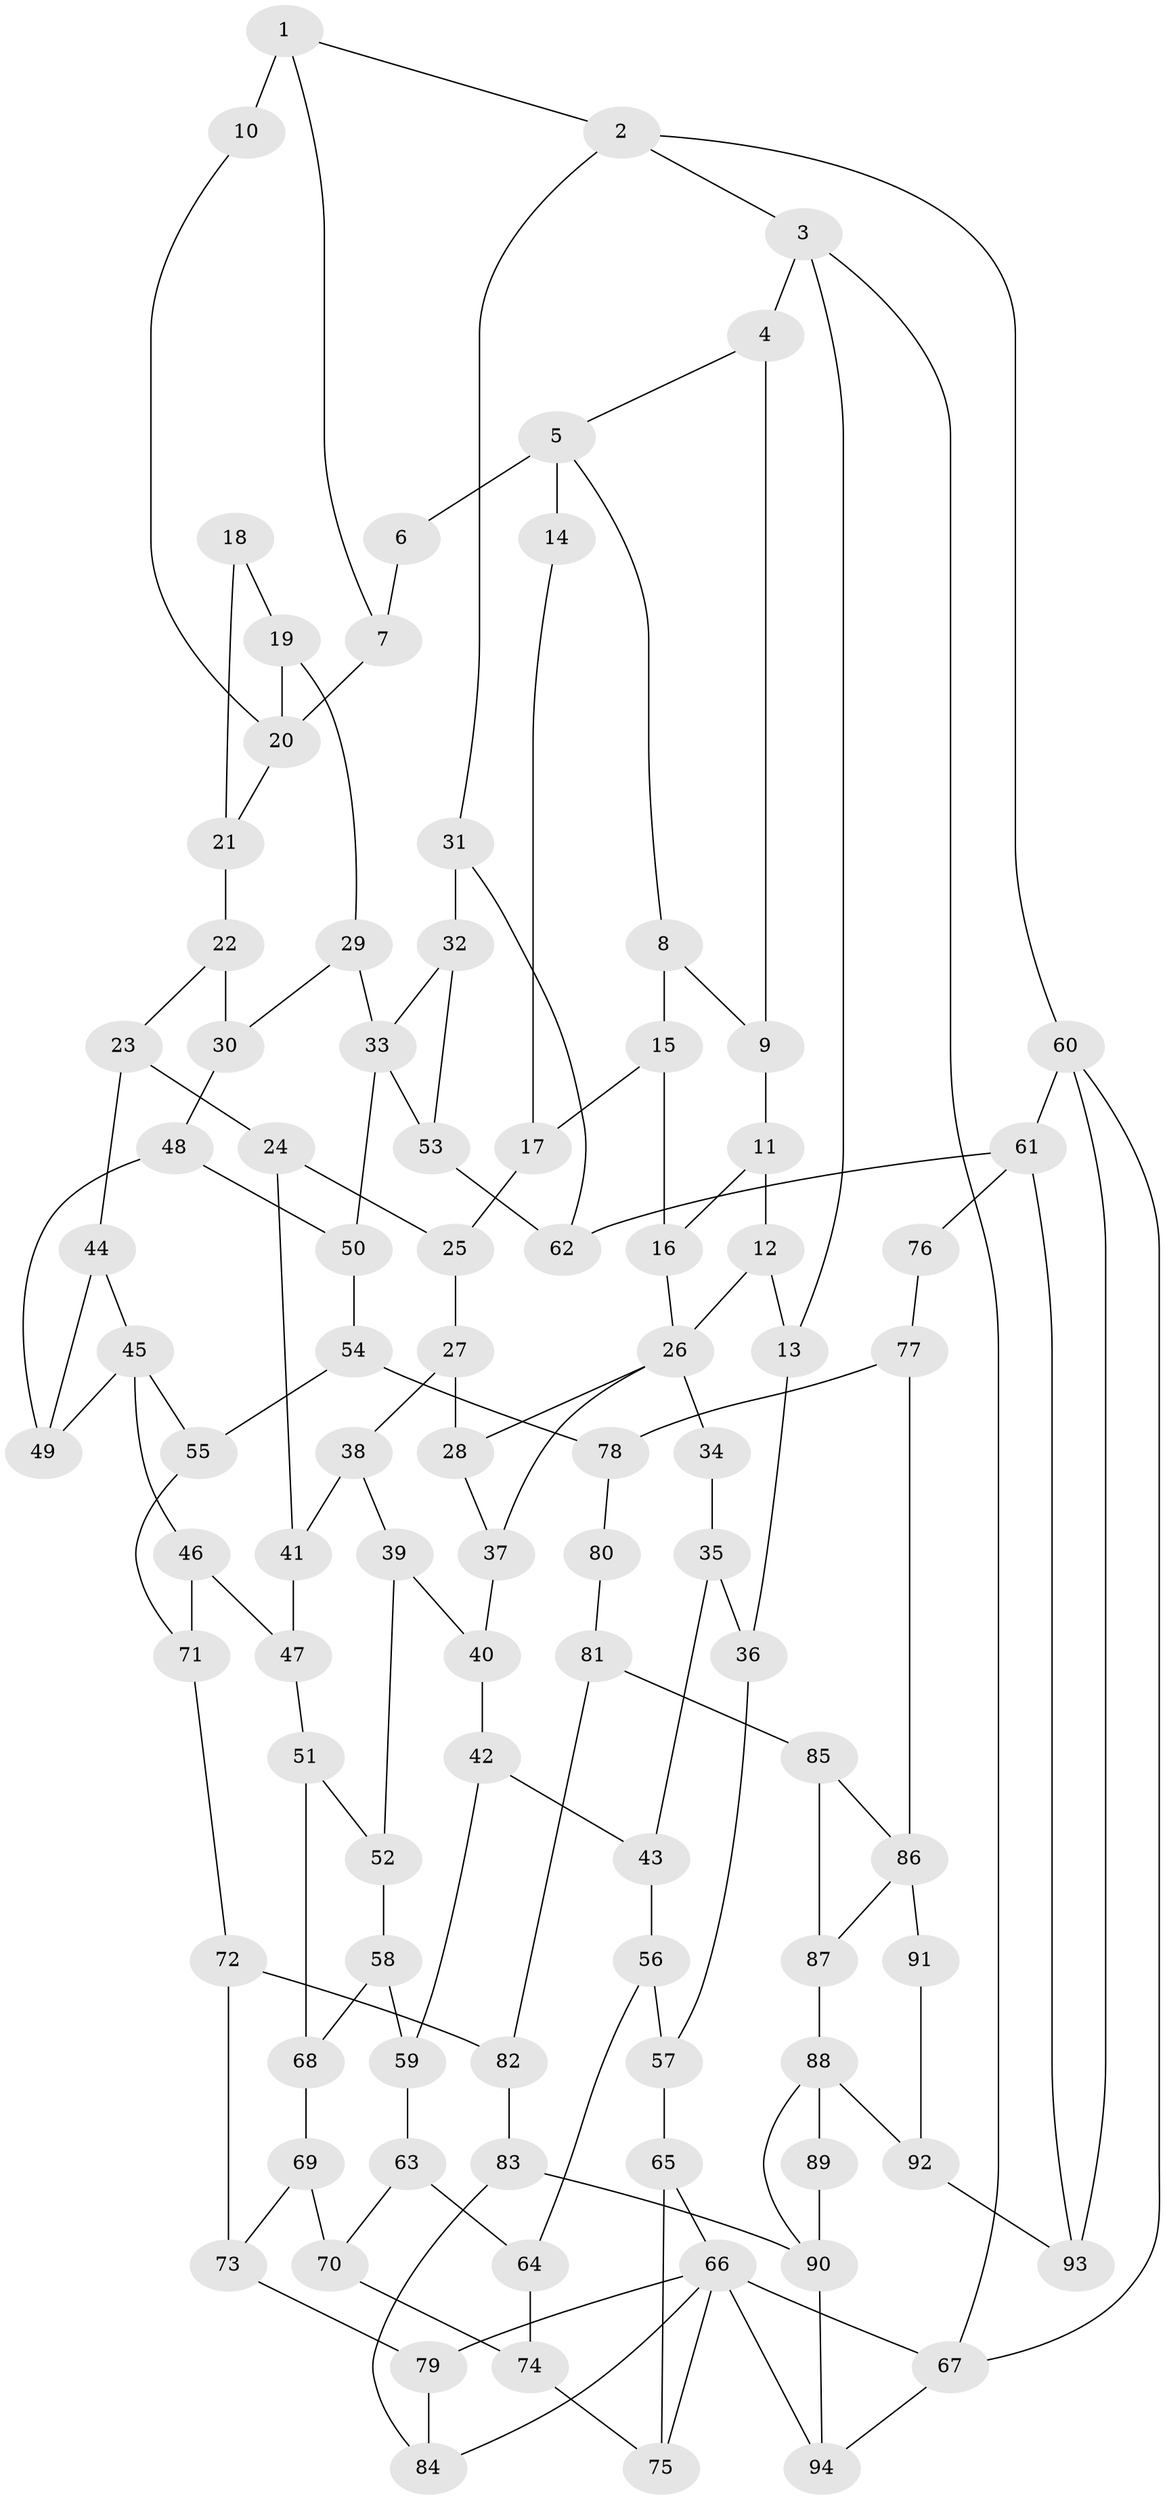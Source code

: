 // original degree distribution, {3: 0.029850746268656716, 6: 0.2537313432835821, 5: 0.47761194029850745, 4: 0.23880597014925373}
// Generated by graph-tools (version 1.1) at 2025/54/03/04/25 22:54:44]
// undirected, 94 vertices, 145 edges
graph export_dot {
  node [color=gray90,style=filled];
  1;
  2;
  3;
  4;
  5;
  6;
  7;
  8;
  9;
  10;
  11;
  12;
  13;
  14;
  15;
  16;
  17;
  18;
  19;
  20;
  21;
  22;
  23;
  24;
  25;
  26;
  27;
  28;
  29;
  30;
  31;
  32;
  33;
  34;
  35;
  36;
  37;
  38;
  39;
  40;
  41;
  42;
  43;
  44;
  45;
  46;
  47;
  48;
  49;
  50;
  51;
  52;
  53;
  54;
  55;
  56;
  57;
  58;
  59;
  60;
  61;
  62;
  63;
  64;
  65;
  66;
  67;
  68;
  69;
  70;
  71;
  72;
  73;
  74;
  75;
  76;
  77;
  78;
  79;
  80;
  81;
  82;
  83;
  84;
  85;
  86;
  87;
  88;
  89;
  90;
  91;
  92;
  93;
  94;
  1 -- 2 [weight=1.0];
  1 -- 7 [weight=1.0];
  1 -- 10 [weight=2.0];
  2 -- 3 [weight=1.0];
  2 -- 31 [weight=1.0];
  2 -- 60 [weight=1.0];
  3 -- 4 [weight=1.0];
  3 -- 13 [weight=1.0];
  3 -- 67 [weight=1.0];
  4 -- 5 [weight=1.0];
  4 -- 9 [weight=1.0];
  5 -- 6 [weight=2.0];
  5 -- 8 [weight=1.0];
  5 -- 14 [weight=2.0];
  6 -- 7 [weight=1.0];
  7 -- 20 [weight=1.0];
  8 -- 9 [weight=1.0];
  8 -- 15 [weight=1.0];
  9 -- 11 [weight=1.0];
  10 -- 20 [weight=1.0];
  11 -- 12 [weight=1.0];
  11 -- 16 [weight=1.0];
  12 -- 13 [weight=1.0];
  12 -- 26 [weight=1.0];
  13 -- 36 [weight=1.0];
  14 -- 17 [weight=1.0];
  15 -- 16 [weight=1.0];
  15 -- 17 [weight=1.0];
  16 -- 26 [weight=1.0];
  17 -- 25 [weight=1.0];
  18 -- 19 [weight=1.0];
  18 -- 21 [weight=1.0];
  19 -- 20 [weight=1.0];
  19 -- 29 [weight=1.0];
  20 -- 21 [weight=1.0];
  21 -- 22 [weight=1.0];
  22 -- 23 [weight=1.0];
  22 -- 30 [weight=1.0];
  23 -- 24 [weight=1.0];
  23 -- 44 [weight=1.0];
  24 -- 25 [weight=1.0];
  24 -- 41 [weight=1.0];
  25 -- 27 [weight=1.0];
  26 -- 28 [weight=1.0];
  26 -- 34 [weight=2.0];
  26 -- 37 [weight=1.0];
  27 -- 28 [weight=1.0];
  27 -- 38 [weight=1.0];
  28 -- 37 [weight=1.0];
  29 -- 30 [weight=1.0];
  29 -- 33 [weight=1.0];
  30 -- 48 [weight=1.0];
  31 -- 32 [weight=2.0];
  31 -- 62 [weight=1.0];
  32 -- 33 [weight=1.0];
  32 -- 53 [weight=2.0];
  33 -- 50 [weight=1.0];
  33 -- 53 [weight=2.0];
  34 -- 35 [weight=1.0];
  35 -- 36 [weight=1.0];
  35 -- 43 [weight=1.0];
  36 -- 57 [weight=1.0];
  37 -- 40 [weight=1.0];
  38 -- 39 [weight=1.0];
  38 -- 41 [weight=1.0];
  39 -- 40 [weight=1.0];
  39 -- 52 [weight=1.0];
  40 -- 42 [weight=1.0];
  41 -- 47 [weight=1.0];
  42 -- 43 [weight=1.0];
  42 -- 59 [weight=1.0];
  43 -- 56 [weight=1.0];
  44 -- 45 [weight=1.0];
  44 -- 49 [weight=1.0];
  45 -- 46 [weight=1.0];
  45 -- 49 [weight=1.0];
  45 -- 55 [weight=1.0];
  46 -- 47 [weight=1.0];
  46 -- 71 [weight=1.0];
  47 -- 51 [weight=1.0];
  48 -- 49 [weight=1.0];
  48 -- 50 [weight=1.0];
  50 -- 54 [weight=1.0];
  51 -- 52 [weight=1.0];
  51 -- 68 [weight=1.0];
  52 -- 58 [weight=1.0];
  53 -- 62 [weight=2.0];
  54 -- 55 [weight=1.0];
  54 -- 78 [weight=1.0];
  55 -- 71 [weight=1.0];
  56 -- 57 [weight=1.0];
  56 -- 64 [weight=1.0];
  57 -- 65 [weight=1.0];
  58 -- 59 [weight=1.0];
  58 -- 68 [weight=1.0];
  59 -- 63 [weight=1.0];
  60 -- 61 [weight=1.0];
  60 -- 67 [weight=1.0];
  60 -- 93 [weight=1.0];
  61 -- 62 [weight=2.0];
  61 -- 76 [weight=2.0];
  61 -- 93 [weight=1.0];
  63 -- 64 [weight=1.0];
  63 -- 70 [weight=1.0];
  64 -- 74 [weight=1.0];
  65 -- 66 [weight=1.0];
  65 -- 75 [weight=1.0];
  66 -- 67 [weight=1.0];
  66 -- 75 [weight=1.0];
  66 -- 79 [weight=1.0];
  66 -- 84 [weight=1.0];
  66 -- 94 [weight=1.0];
  67 -- 94 [weight=1.0];
  68 -- 69 [weight=1.0];
  69 -- 70 [weight=1.0];
  69 -- 73 [weight=1.0];
  70 -- 74 [weight=1.0];
  71 -- 72 [weight=1.0];
  72 -- 73 [weight=1.0];
  72 -- 82 [weight=1.0];
  73 -- 79 [weight=1.0];
  74 -- 75 [weight=1.0];
  76 -- 77 [weight=1.0];
  77 -- 78 [weight=1.0];
  77 -- 86 [weight=1.0];
  78 -- 80 [weight=1.0];
  79 -- 84 [weight=1.0];
  80 -- 81 [weight=1.0];
  81 -- 82 [weight=1.0];
  81 -- 85 [weight=1.0];
  82 -- 83 [weight=1.0];
  83 -- 84 [weight=1.0];
  83 -- 90 [weight=1.0];
  85 -- 86 [weight=1.0];
  85 -- 87 [weight=1.0];
  86 -- 87 [weight=1.0];
  86 -- 91 [weight=2.0];
  87 -- 88 [weight=1.0];
  88 -- 89 [weight=3.0];
  88 -- 90 [weight=1.0];
  88 -- 92 [weight=1.0];
  89 -- 90 [weight=3.0];
  90 -- 94 [weight=1.0];
  91 -- 92 [weight=1.0];
  92 -- 93 [weight=1.0];
}
